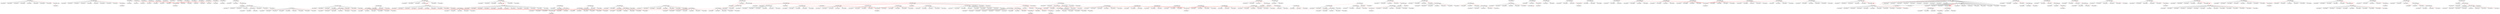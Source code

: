 digraph module_graph {
	Func_80494E0 -> Func_80494E0
	Func_80494E0 -> Func_80494E4
	Func_80494E0 -> Func_80494E6
	Func_80494E0 -> Func_80494E7
	Func_80494E0 -> Func_80494E9
	Func_80494E0 -> Func_80494EC
	Func_80494E0 -> Func_80494ED
	Func_80494E0 -> Func_80494EE
	Func_80494E0 -> Func_80494EF
	Func_80494E0 -> Func_8049517 [color=red]
	Func_8049517 -> Func_8049517
	Func_8049517 -> Func_8049517
	Func_8049517 -> Func_804951A [color=red]
	Func_80494F4 -> Func_80494F4
	Func_80494F4 -> Func_80494F4
	Func_80494F4 -> Func_80494FA
	Func_80494F4 -> Func_8049500
	Func_80494F4 -> Func_8049501
	Func_80494F4 -> Func_8049507
	Func_80494F4 -> Func_8049508
	Func_80494F4 -> Func_8049509
	Func_80494F4 -> Func_804950A
	Func_80494F4 -> Func_8049510
	Func_80494F4 -> Func_8049511
	Func_80494F4 -> Func_80492F0 [color=red]
	Func_80492F0 -> Func_80492F0
	Func_80492F0 -> Func_80492F4 [color=red]
	Func_80490A0 -> Func_80490A0
	Func_80490A0 -> Func_80490A4
	Func_80490A0 -> Func_8049030 [color=red]
	Func_8049030 -> Func_8049030
	Func_8049030 -> Func_8049030
	Func_8049030 -> Func_8049036 [color=red]
	Func_804B160 -> Func_804B160
	Func_804B160 -> Func_804B164
	Func_804B160 -> Func_804B165
	Func_804B160 -> Func_804B1D5 [color=red]
	Func_804B1D5 -> Func_804B1D5
	Func_804B1D5 -> Func_804B1D5
	Func_804B1D5 -> Func_804B1D8 [color=red]
	Func_804B16A -> Func_804B16A
	Func_804B16A -> Func_804B16A
	Func_804B16A -> Func_804B170
	Func_804B16A -> Func_804B171
	Func_804B16A -> Func_804B172
	Func_804B16A -> Func_804B173
	Func_804B16A -> Func_804B176
	Func_804B16A -> Func_804B178
	Func_804B16A -> Func_804B17C
	Func_804B16A -> Func_8049000 [color=red]
	Func_8049000 -> Func_8049000
	Func_8049000 -> Func_8049004
	Func_8049000 -> Func_8049005
	Func_8049000 -> Func_8049008
	Func_8049000 -> Func_8049530 [color=red]
	Func_8049530 -> Func_8049530
	Func_8049530 -> Func_8049530
	Func_8049530 -> Func_8049533 [color=red]
	Func_804900D -> Func_804900D
	Func_804900D -> Func_804900D
	Func_804900D -> Func_8049013
	Func_804900D -> Func_8049019
	Func_804900D -> Func_804901B [color=red]
	Func_804900D -> Func_804901D [color=red]
	Func_804900D -> Func_804901F [color=red]
	Func_804901F -> Func_804901F
	Func_804901F -> Func_804901F
	Func_804901F -> Func_8049022
	Func_804901F -> Func_8049023 [color=red]
	Func_804B181 -> Func_804B181
	Func_804B181 -> Func_804B181
	Func_804B181 -> Func_804B187
	Func_804B181 -> Func_804B18D
	Func_804B181 -> Func_804B18F
	Func_804B181 -> Func_804B192 [color=red]
	Func_804B181 -> Func_804B194 [color=red]
	Func_804B194 -> Func_804B194
	Func_804B194 -> Func_804B194
	Func_804B194 -> Func_804B196
	Func_804B194 -> Func_804B19D
	Func_804B194 -> Func_804B1A0
	Func_804B194 -> Func_804B1A3
	Func_804B194 -> Func_804B1A4
	Func_804B194 -> Func_804B1A8
	Func_804B194 -> Func_804B1AC [color=red]
	Func_80495F0 -> Func_80495F0
	Func_80495F0 -> Func_8049580 [color=red]
	Func_8049580 -> Func_8049580
	Func_8049580 -> Func_804958A
	Func_8049580 -> Func_804958C
	Func_8049580 -> Func_804958F
	Func_8049580 -> Func_8049592
	Func_8049580 -> Func_8049594
	Func_8049580 -> Func_8049596
	Func_8049580 -> Func_80495B8 [color=red]
	Func_80495B8 -> Func_80495B8
	Func_80495B8 -> Func_80495B8 [color=red]
	Func_804B1B3 -> Func_804B1B3
	Func_804B1B3 -> Func_804B1B3
	Func_804B1B3 -> Func_804B1B6
	Func_804B1B3 -> Func_804B1B9
	Func_804B1B3 -> Func_804B1BB [color=red]
	Func_804B1B3 -> Func_804B1BD [color=red]
	Func_804B1B3 -> Func_804B1A0 [color=red]
	Func_804B1BD -> Func_804B1BD
	Func_804B1BD -> Func_804B1BD
	Func_804B1BD -> Func_804B1C0
	Func_804B1BD -> Func_804B1C1
	Func_804B1BD -> Func_804B1C2
	Func_804B1BD -> Func_804B1C3
	Func_804B1BD -> Func_804B1C4 [color=red]
	Func_80495F6 -> Func_80495F6
	Func_80495F6 -> Func_80495FA
	Func_80495F6 -> Func_80495FE
	Func_80495F6 -> Func_8049601
	Func_80495F6 -> Func_8049604
	Func_80495F6 -> Func_8049605
	Func_80495F6 -> Func_8049607
	Func_80495F6 -> Func_8049608
	Func_80495F6 -> Func_8049609
	Func_80495F6 -> Func_804960C
	Func_80495F6 -> Func_8049530 [color=red]
	Func_8049611 -> Func_8049611
	Func_8049611 -> Func_8049611
	Func_8049611 -> Func_8049617
	Func_8049611 -> Func_804961D
	Func_8049611 -> Func_8049620
	Func_8049611 -> Func_8049622
	Func_8049611 -> Func_8049629
	Func_8049611 -> Func_8049630
	Func_8049611 -> Func_8049637
	Func_8049611 -> Func_804ACA8 [color=red]
	Func_804ACA8 -> Func_804ACA8
	Func_804ACA8 -> Func_804ACAC
	Func_804ACA8 -> Func_804ACAD
	Func_804ACA8 -> Func_804ACAF
	Func_804ACA8 -> Func_804ACB0
	Func_804ACA8 -> Func_804ACB1
	Func_804ACA8 -> Func_804ACB4
	Func_804ACA8 -> Func_8049530 [color=red]
	Func_804ACB9 -> Func_804ACB9
	Func_804ACB9 -> Func_804ACB9
	Func_804ACB9 -> Func_804ACBF
	Func_804ACB9 -> Func_804ACC6
	Func_804ACB9 -> Func_80493C0 [color=red]
	Func_80493C0 -> Func_80493C0
	Func_80493C0 -> Func_80493C4 [color=red]
	Func_8049170 -> Func_8049170
	Func_8049170 -> Func_8049174
	Func_8049170 -> Func_8049030 [color=red]
	Func_804ACCB -> Func_804ACCB
	Func_804ACCB -> Func_804ACCB
	Func_804ACCB -> Func_804ACCE
	Func_804ACCB -> Func_804ACD1
	Func_804ACCB -> Func_804ACD4
	Func_804ACCB -> Func_8049390 [color=red]
	Func_8049390 -> Func_8049390
	Func_8049390 -> Func_8049394 [color=red]
	Func_8049140 -> Func_8049140
	Func_8049140 -> Func_8049144
	Func_8049140 -> Func_8049030 [color=red]
	Func_804ACD9 -> Func_804ACD9
	Func_804ACD9 -> Func_804ACD9
	Func_804ACD9 -> Func_804ACDC
	Func_804ACD9 -> Func_804ACDF
	Func_804ACD9 -> Func_804ACE2
	Func_804ACD9 -> Func_804ACE5
	Func_804ACD9 -> Func_804ACE8
	Func_804ACD9 -> Func_804ACE9
	Func_804ACD9 -> Func_8049370 [color=red]
	Func_8049370 -> Func_8049370
	Func_8049370 -> Func_8049374 [color=red]
	Func_8049120 -> Func_8049120
	Func_8049120 -> Func_8049124
	Func_8049120 -> Func_8049030 [color=red]
	Func_804ACEE -> Func_804ACEE
	Func_804ACEE -> Func_804ACEE
	Func_804ACEE -> Func_804ACF1
	Func_804ACEE -> Func_804ACF4
	Func_804ACEE -> Func_804ACF5
	Func_804ACEE -> Func_8049430 [color=red]
	Func_8049430 -> Func_8049430
	Func_8049430 -> Func_8049434 [color=red]
	Func_80491E0 -> Func_80491E0
	Func_80491E0 -> Func_80491E4
	Func_80491E0 -> Func_8049030 [color=red]
	Func_804ACFA -> Func_804ACFA
	Func_804ACFA -> Func_804ACFA
	Func_804ACFA -> Func_804ACFD
	Func_804ACFA -> Func_804AD00
	Func_804ACFA -> Func_804AD03
	Func_804ACFA -> Func_804AD06
	Func_804ACFA -> Func_804AD09
	Func_804ACFA -> Func_804AD0A
	Func_804ACFA -> Func_804AD0D
	Func_804ACFA -> Func_80493A0 [color=red]
	Func_80493A0 -> Func_80493A0
	Func_80493A0 -> Func_80493A4 [color=red]
	Func_8049150 -> Func_8049150
	Func_8049150 -> Func_8049154
	Func_8049150 -> Func_8049030 [color=red]
	Func_804AD12 -> Func_804AD12
	Func_804AD12 -> Func_804AD12
	Func_804AD12 -> Func_804AD15
	Func_804AD12 -> Func_804AD18
	Func_804AD12 -> Func_804AD1D
	Func_804AD12 -> Func_804AD1F
	Func_804AD12 -> Func_804AD24
	Func_804AD12 -> Func_804AD26 [color=red]
	Func_804AD12 -> Func_804AD28 [color=red]
	Func_804AD12 -> Func_804AD26 [color=red]
	Func_804AD26 -> Func_804AD26
	Func_804AD26 -> Func_804AD26 [color=red]
	Func_804AD26 -> Func_804AD28 [color=red]
	Func_804AD26 -> Func_804AD26 [color=red]
	Func_804AD28 -> Func_804AD28
	Func_804AD28 -> Func_804AD2A
	Func_804AD28 -> Func_804AD2C
	Func_804AD28 -> Func_804AD2F
	Func_804AD28 -> Func_804AD32
	Func_804AD28 -> Func_804AD34
	Func_804AD28 -> Func_804AD39
	Func_804AD28 -> Func_804AD3C
	Func_804AD28 -> Func_804AD3F
	Func_804AD28 -> Func_804AD40
	Func_804AD28 -> Func_804AD41
	Func_804AD28 -> Func_804AD42 [color=red]
	Func_804963C -> Func_804963C
	Func_804963C -> Func_804963C
	Func_804963C -> Func_804963F
	Func_804963C -> Func_8049642
	Func_804963C -> Func_8049645
	Func_804963C -> Func_804AEBB [color=red]
	Func_804AEBB -> Func_804AEBB
	Func_804AEBB -> Func_804AEBF
	Func_804AEBB -> Func_804AEC0
	Func_804AEBB -> Func_804AEC2
	Func_804AEBB -> Func_804AEC3
	Func_804AEBB -> Func_804AEC4
	Func_804AEBB -> Func_804AEC7
	Func_804AEBB -> Func_8049530 [color=red]
	Func_804AECC -> Func_804AECC
	Func_804AECC -> Func_804AECC
	Func_804AECC -> Func_804AED2
	Func_804AECC -> Func_804AED5
	Func_804AECC -> Func_804AED8
	Func_804AECC -> Func_8049370 [color=red]
	Func_804AEDD -> Func_804AEDD
	Func_804AEDD -> Func_804AEDD
	Func_804AEDD -> Func_804AEE0
	Func_804AEDD -> Func_804AEE3
	Func_804AEDD -> Func_804AEE6
	Func_804AEDD -> Func_804AEE7
	Func_804AEDD -> Func_8049430 [color=red]
	Func_804AEEC -> Func_804AEEC
	Func_804AEEC -> Func_804AEEC
	Func_804AEEC -> Func_804AEEF
	Func_804AEEC -> Func_804AEF2
	Func_804AEEC -> Func_804AEF5
	Func_804AEEC -> Func_804AEF8
	Func_804AEEC -> Func_804AEFB
	Func_804AEEC -> Func_80493A0 [color=red]
	Func_804AF00 -> Func_804AF00
	Func_804AF00 -> Func_804AF00
	Func_804AF00 -> Func_804AF03
	Func_804AF00 -> Func_804AF06
	Func_804AF00 -> Func_804AF0B
	Func_804AF00 -> Func_804AF0D
	Func_804AF00 -> Func_804AF12
	Func_804AF00 -> Func_804AF14 [color=red]
	Func_804AF00 -> Func_804AF16 [color=red]
	Func_804AF00 -> Func_804AF14 [color=red]
	Func_804AF14 -> Func_804AF14
	Func_804AF14 -> Func_804AF14 [color=red]
	Func_804AF14 -> Func_804AF16 [color=red]
	Func_804AF14 -> Func_804AF14 [color=red]
	Func_804AF16 -> Func_804AF16
	Func_804AF16 -> Func_804AF18
	Func_804AF16 -> Func_804AF1A
	Func_804AF16 -> Func_804AF1D
	Func_804AF16 -> Func_804AF20
	Func_804AF16 -> Func_804AF22
	Func_804AF16 -> Func_804AF28
	Func_804AF16 -> Func_804AF2F
	Func_804AF16 -> Func_804AF33
	Func_804AF16 -> Func_804AF36
	Func_804AF16 -> Func_804AF39
	Func_804AF16 -> Func_804B06F [color=red]
	Func_804B06F -> Func_804B06F
	Func_804B06F -> Func_804B073
	Func_804B06F -> Func_804B074
	Func_804B06F -> Func_804B076
	Func_804B06F -> Func_804B077
	Func_804B06F -> Func_804B07A
	Func_804B06F -> Func_8049530 [color=red]
	Func_804B07F -> Func_804B07F
	Func_804B07F -> Func_804B07F
	Func_804B07F -> Func_804B085
	Func_804B07F -> Func_804B088
	Func_804B07F -> Func_804B08B
	Func_804B07F -> Func_8049350 [color=red]
	Func_8049350 -> Func_8049350
	Func_8049350 -> Func_8049354 [color=red]
	Func_8049100 -> Func_8049100
	Func_8049100 -> Func_8049104
	Func_8049100 -> Func_8049030 [color=red]
	Func_804B090 -> Func_804B090
	Func_804B090 -> Func_804B090
	Func_804B090 -> Func_804B093
	Func_804B090 -> Func_804B096
	Func_804B090 -> Func_804B09A [color=red]
	Func_804B090 -> Func_804B09C [color=red]
	Func_804B090 -> Func_804B0B1 [color=red]
	Func_804B0B1 -> Func_804B0B1
	Func_804B0B1 -> Func_804B0B1
	Func_804B0B1 -> Func_804B0B6
	Func_804B0B1 -> Func_804B0B9
	Func_804B0B1 -> Func_804B0BA [color=red]
	Func_804AF3E -> Func_804AF3E
	Func_804AF3E -> Func_804AF3E
	Func_804AF3E -> Func_804AF41
	Func_804AF3E -> Func_804AF43 [color=red]
	Func_804AF3E -> Func_804AF45 [color=red]
	Func_804AF3E -> Func_804AF4D [color=red]
	Func_804AF4D -> Func_804AF4D
	Func_804AF4D -> Func_804AF4D
	Func_804AF4D -> Func_804AF50
	Func_804AF4D -> Func_804AF53
	Func_804AF4D -> Func_8049330 [color=red]
	Func_8049330 -> Func_8049330
	Func_8049330 -> Func_8049334 [color=red]
	Func_80490E0 -> Func_80490E0
	Func_80490E0 -> Func_80490E4
	Func_80490E0 -> Func_8049030 [color=red]
	Func_804AF58 -> Func_804AF58
	Func_804AF58 -> Func_804AF58
	Func_804AF58 -> Func_804AF5B
	Func_804AF58 -> Func_804AF5E
	Func_804AF58 -> Func_804AF61
	Func_804AF58 -> Func_8049370 [color=red]
	Func_804AF66 -> Func_804AF66
	Func_804AF66 -> Func_804AF66
	Func_804AF66 -> Func_804AF69
	Func_804AF66 -> Func_804AF6C
	Func_804AF66 -> Func_804AF6F
	Func_804AF66 -> Func_804AF70
	Func_804AF66 -> Func_8049430 [color=red]
	Func_804AF75 -> Func_804AF75
	Func_804AF75 -> Func_804AF75
	Func_804AF75 -> Func_804AF78
	Func_804AF75 -> Func_804AF7B
	Func_804AF75 -> Func_804AF7E
	Func_804AF75 -> Func_804AF81
	Func_804AF75 -> Func_804AF84
	Func_804AF75 -> Func_80493A0 [color=red]
	Func_804AF89 -> Func_804AF89
	Func_804AF89 -> Func_804AF89
	Func_804AF89 -> Func_804AF8C
	Func_804AF89 -> Func_804AF8F
	Func_804AF89 -> Func_804AF94
	Func_804AF89 -> Func_804AF96
	Func_804AF89 -> Func_804AF9B
	Func_804AF89 -> Func_804AF9D [color=red]
	Func_804AF89 -> Func_804AF9F [color=red]
	Func_804AF89 -> Func_804AF9D [color=red]
	Func_804AF9D -> Func_804AF9D
	Func_804AF9D -> Func_804AF9D [color=red]
	Func_804AF9D -> Func_804AF9F [color=red]
	Func_804AF9D -> Func_804AF9D [color=red]
	Func_804AF9F -> Func_804AF9F
	Func_804AF9F -> Func_804AFA1
	Func_804AF9F -> Func_804AFA3
	Func_804AF9F -> Func_804AFA6
	Func_804AF9F -> Func_804AFA9
	Func_804AF9F -> Func_804AFAB
	Func_804AF9F -> Func_804AFB1
	Func_804AF9F -> Func_804AFB8
	Func_804AF9F -> Func_804AFBF
	Func_804AF9F -> Func_804AFC6
	Func_804AF9F -> Func_804AFCC
	Func_804AF9F -> Func_804AFD0
	Func_804AF9F -> Func_804AFD3
	Func_804AF9F -> Func_804AFD6
	Func_804AF9F -> Func_804B06F [color=red]
	Func_804AFDB -> Func_804AFDB
	Func_804AFDB -> Func_804AFDB
	Func_804AFDB -> Func_804AFDE
	Func_804AFDB -> Func_804AFE0 [color=red]
	Func_804AFDB -> Func_804AFE2 [color=red]
	Func_804AFDB -> Func_804AFE7 [color=red]
	Func_804AFE7 -> Func_804AFE7
	Func_804AFE7 -> Func_804AFE7
	Func_804AFE7 -> Func_804AFEA
	Func_804AFE7 -> Func_804AFEB
	Func_804AFE7 -> Func_804AFEC
	Func_804AFE7 -> Func_804AFED [color=red]
	Func_804964A -> Func_804964A
	Func_804964A -> Func_804964A
	Func_804964A -> Func_804964D
	Func_804964A -> Func_8049650
	Func_804964A -> Func_804AD43 [color=red]
	Func_804AD43 -> Func_804AD43
	Func_804AD43 -> Func_804AD47
	Func_804AD43 -> Func_804AD48
	Func_804AD43 -> Func_804AD4A
	Func_804AD43 -> Func_804AD4B
	Func_804AD43 -> Func_804AD4E
	Func_804AD43 -> Func_8049530 [color=red]
	Func_804AD53 -> Func_804AD53
	Func_804AD53 -> Func_804AD53
	Func_804AD53 -> Func_804AD59
	Func_804AD53 -> Func_804AD60
	Func_804AD53 -> Func_80493C0 [color=red]
	Func_804AD65 -> Func_804AD65
	Func_804AD65 -> Func_804AD65
	Func_804AD65 -> Func_804AD68
	Func_804AD65 -> Func_804AD6B
	Func_804AD65 -> Func_804AD6E
	Func_804AD65 -> Func_8049390 [color=red]
	Func_804AD73 -> Func_804AD73
	Func_804AD73 -> Func_804AD73
	Func_804AD73 -> Func_804AD76
	Func_804AD73 -> Func_804AD79
	Func_804AD73 -> Func_804AD7C
	Func_804AD73 -> Func_804AD7E
	Func_804AD73 -> Func_804AD81
	Func_804AD73 -> Func_804AD82 [color=red]
	Func_8049655 -> Func_8049655
	Func_8049655 -> Func_8049655
	Func_8049655 -> Func_8049658
	Func_8049655 -> Func_804965B
	Func_8049655 -> Func_804965E
	Func_8049655 -> Func_804AD83 [color=red]
	Func_804AD83 -> Func_804AD83
	Func_804AD83 -> Func_804AD87
	Func_804AD83 -> Func_804AD88
	Func_804AD83 -> Func_804AD8A
	Func_804AD83 -> Func_804AD8B
	Func_804AD83 -> Func_804AD8C
	Func_804AD83 -> Func_804AD8F
	Func_804AD83 -> Func_8049530 [color=red]
	Func_804AD94 -> Func_804AD94
	Func_804AD94 -> Func_804AD94
	Func_804AD94 -> Func_804AD9A
	Func_804AD94 -> Func_804AD9D
	Func_804AD94 -> Func_804ADA0
	Func_804AD94 -> Func_8049370 [color=red]
	Func_804ADA5 -> Func_804ADA5
	Func_804ADA5 -> Func_804ADA5
	Func_804ADA5 -> Func_804ADA8
	Func_804ADA5 -> Func_804ADAB
	Func_804ADA5 -> Func_804ADAE
	Func_804ADA5 -> Func_804ADAF
	Func_804ADA5 -> Func_8049430 [color=red]
	Func_804ADB4 -> Func_804ADB4
	Func_804ADB4 -> Func_804ADB4
	Func_804ADB4 -> Func_804ADB7
	Func_804ADB4 -> Func_804ADBA
	Func_804ADB4 -> Func_804ADBD
	Func_804ADB4 -> Func_804ADC0
	Func_804ADB4 -> Func_8049370 [color=red]
	Func_804ADC5 -> Func_804ADC5
	Func_804ADC5 -> Func_804ADC5
	Func_804ADC5 -> Func_804ADC8
	Func_804ADC5 -> Func_804ADCB
	Func_804ADC5 -> Func_804ADCC
	Func_804ADC5 -> Func_804ADCE
	Func_804ADC5 -> Func_804ADD1
	Func_804ADC5 -> Func_80492E0 [color=red]
	Func_80492E0 -> Func_80492E0
	Func_80492E0 -> Func_80492E4 [color=red]
	Func_8049090 -> Func_8049090
	Func_8049090 -> Func_8049094
	Func_8049090 -> Func_8049030 [color=red]
	Func_804ADD6 -> Func_804ADD6
	Func_804ADD6 -> Func_804ADD6
	Func_804ADD6 -> Func_804ADD9
	Func_804ADD6 -> Func_804ADDC
	Func_804ADD6 -> Func_804ADDF
	Func_804ADD6 -> Func_804ADE2
	Func_804ADD6 -> Func_80493A0 [color=red]
	Func_804ADE7 -> Func_804ADE7
	Func_804ADE7 -> Func_804ADE7
	Func_804ADE7 -> Func_804ADEA
	Func_804ADE7 -> Func_804ADED
	Func_804ADE7 -> Func_804ADF2
	Func_804ADE7 -> Func_804ADF4
	Func_804ADE7 -> Func_804ADF9
	Func_804ADE7 -> Func_804ADFB [color=red]
	Func_804ADE7 -> Func_804ADFD [color=red]
	Func_804ADE7 -> Func_804ADFB [color=red]
	Func_804ADFB -> Func_804ADFB
	Func_804ADFB -> Func_804ADFB [color=red]
	Func_804ADFB -> Func_804ADFD [color=red]
	Func_804ADFB -> Func_804ADFB [color=red]
	Func_804ADFD -> Func_804ADFD
	Func_804ADFD -> Func_804ADFF
	Func_804ADFD -> Func_804AE01
	Func_804ADFD -> Func_804AE04
	Func_804ADFD -> Func_804AE07
	Func_804ADFD -> Func_804AE09
	Func_804ADFD -> Func_804AE0F
	Func_804ADFD -> Func_804AE16
	Func_804ADFD -> Func_804AE1D
	Func_804ADFD -> Func_804AE24
	Func_804ADFD -> Func_804AE2B
	Func_804ADFD -> Func_804AE2E
	Func_804ADFD -> Func_804AE31
	Func_804ADFD -> Func_804AE32
	Func_804ADFD -> Func_804AE33
	Func_804ADFD -> Func_804AE34 [color=red]
	Func_8049663 -> Func_8049663
	Func_8049663 -> Func_8049663
	Func_8049663 -> Func_8049666
	Func_8049663 -> Func_8049669
	Func_8049663 -> Func_804966C
	Func_8049663 -> Func_804966F
	Func_8049663 -> Func_804AE35 [color=red]
	Func_804AE35 -> Func_804AE35
	Func_804AE35 -> Func_804AE39
	Func_804AE35 -> Func_804AE3A
	Func_804AE35 -> Func_804AE3C
	Func_804AE35 -> Func_804AE3D
	Func_804AE35 -> Func_804AE3E
	Func_804AE35 -> Func_804AE41
	Func_804AE35 -> Func_8049530 [color=red]
	Func_804AE46 -> Func_804AE46
	Func_804AE46 -> Func_804AE46
	Func_804AE46 -> Func_804AE4C
	Func_804AE46 -> Func_804AE4F
	Func_804AE46 -> Func_804AE52
	Func_804AE46 -> Func_8049370 [color=red]
	Func_804AE57 -> Func_804AE57
	Func_804AE57 -> Func_804AE57
	Func_804AE57 -> Func_804AE5A
	Func_804AE57 -> Func_804AE5D
	Func_804AE57 -> Func_804AE60
	Func_804AE57 -> Func_804AE61
	Func_804AE57 -> Func_8049430 [color=red]
	Func_804AE66 -> Func_804AE66
	Func_804AE66 -> Func_804AE66
	Func_804AE66 -> Func_804AE69
	Func_804AE66 -> Func_804AE6C
	Func_804AE66 -> Func_804AE6F
	Func_804AE66 -> Func_804AE75
	Func_804AE66 -> Func_804AE7C
	Func_804AE66 -> Func_804AE7F
	Func_804AE66 -> Func_804AE82
	Func_804AE66 -> Func_804AE85
	Func_804AE66 -> Func_8049480 [color=red]
	Func_8049480 -> Func_8049480
	Func_8049480 -> Func_8049484 [color=red]
	Func_8049230 -> Func_8049230
	Func_8049230 -> Func_8049234
	Func_8049230 -> Func_8049030 [color=red]
	Func_804AE8A -> Func_804AE8A
	Func_804AE8A -> Func_804AE8A
	Func_804AE8A -> Func_804AE8D
	Func_804AE8A -> Func_804AE90
	Func_804AE8A -> Func_804AE95
	Func_804AE8A -> Func_804AE97
	Func_804AE8A -> Func_804AE9C
	Func_804AE8A -> Func_804AE9E [color=red]
	Func_804AE8A -> Func_804AEA0 [color=red]
	Func_804AE8A -> Func_804AE9E [color=red]
	Func_804AE9E -> Func_804AE9E
	Func_804AE9E -> Func_804AE9E [color=red]
	Func_804AE9E -> Func_804AEA0 [color=red]
	Func_804AE9E -> Func_804AE9E [color=red]
	Func_804AEA0 -> Func_804AEA0
	Func_804AEA0 -> Func_804AEA2
	Func_804AEA0 -> Func_804AEA4
	Func_804AEA0 -> Func_804AEA7
	Func_804AEA0 -> Func_804AEAA
	Func_804AEA0 -> Func_804AEAC
	Func_804AEA0 -> Func_804AEB1
	Func_804AEA0 -> Func_804AEB4
	Func_804AEA0 -> Func_804AEB7
	Func_804AEA0 -> Func_804AEB8
	Func_804AEA0 -> Func_804AEB9
	Func_804AEA0 -> Func_804AEBA [color=red]
	Func_8049674 -> Func_8049674
	Func_8049674 -> Func_8049674
	Func_8049674 -> Func_8049677
	Func_8049674 -> Func_804967A
	Func_8049674 -> Func_8049680
	Func_8049674 -> Func_8049683
	Func_8049674 -> Func_8049686
	Func_8049674 -> Func_8049689
	Func_8049674 -> Func_804968C
	Func_8049674 -> Func_804968D
	Func_8049674 -> Func_804A282 [color=red]
	Func_804A282 -> Func_804A282
	Func_804A282 -> Func_804A286
	Func_804A282 -> Func_804A287
	Func_804A282 -> Func_804A289
	Func_804A282 -> Func_804A28A
	Func_804A282 -> Func_804A28B
	Func_804A282 -> Func_804A28C
	Func_804A282 -> Func_804A292
	Func_804A282 -> Func_8049530 [color=red]
	Func_804A297 -> Func_804A297
	Func_804A297 -> Func_804A297
	Func_804A297 -> Func_804A29D
	Func_804A297 -> Func_804A2A0
	Func_804A297 -> Func_804A2A6
	Func_804A297 -> Func_804A2A9
	Func_804A297 -> Func_804A2AF
	Func_804A297 -> Func_804A2B5
	Func_804A297 -> Func_804A2B8
	Func_804A297 -> Func_804A2BA
	Func_804A297 -> Func_804A2C0
	Func_804A297 -> Func_804A2C6
	Func_804A297 -> Func_804A2CB
	Func_804A297 -> Func_804A2CD
	Func_804A297 -> Func_804A2CF
	Func_804A297 -> Func_804A2D3
	Func_804A297 -> Func_804A2D7
	Func_804A297 -> Func_804A2DA
	Func_804A297 -> Func_804A2DD
	Func_804A297 -> Func_804A2DF
	Func_804A297 -> Func_804A2E1
	Func_804A297 -> Func_804A2E3
	Func_804A297 -> Func_804A2E6
	Func_804A297 -> Func_804A2E8
	Func_804A297 -> Func_804A2EB
	Func_804A297 -> Func_804A2ED
	Func_804A297 -> Func_804A2EF [color=red]
	Func_804A297 -> Func_804A2F1 [color=red]
	Func_804A297 -> Func_804A2EF [color=red]
	Func_804A2CB -> Func_804A2CB
	Func_804A2CB -> Func_804A2CB
	Func_804A2CB -> Func_804A2CD
	Func_804A2CB -> Func_804A2CF
	Func_804A2CB -> Func_804A2D3
	Func_804A2CB -> Func_804A2D7
	Func_804A2CB -> Func_804A2DA
	Func_804A2CB -> Func_804A2DD
	Func_804A2CB -> Func_804A2DF
	Func_804A2CB -> Func_804A2E1
	Func_804A2CB -> Func_804A2E3
	Func_804A2CB -> Func_804A2E6
	Func_804A2CB -> Func_804A2E8
	Func_804A2CB -> Func_804A2EB
	Func_804A2CB -> Func_804A2ED
	Func_804A2CB -> Func_804A2EF [color=red]
	Func_804A2CB -> Func_804A2F1 [color=red]
	Func_804A2CB -> Func_804A2EF [color=red]
	Func_804A2EF -> Func_804A2EF
	Func_804A2EF -> Func_804A2EF [color=red]
	Func_804A2EF -> Func_804A2F1 [color=red]
	Func_804A2EF -> Func_804A2EF [color=red]
	Func_804A2F1 -> Func_804A2F1
	Func_804A2F1 -> Func_804A2F1
	Func_804A2F1 -> Func_804A2F4
	Func_804A2F1 -> Func_804A2FA
	Func_804A2F1 -> Func_8049350 [color=red]
	Func_804A2FF -> Func_804A2FF
	Func_804A2FF -> Func_804A2FF
	Func_804A2FF -> Func_804A302
	Func_804A2FF -> Func_804A308
	Func_804A2FF -> Func_804A30F [color=red]
	Func_804A2FF -> Func_804A315 [color=red]
	Func_804A2FF -> Func_804A58B [color=red]
	Func_804A315 -> Func_804A315
	Func_804A315 -> Func_804A567 [color=red]
	Func_804A567 -> Func_804A567
	Func_804A567 -> Func_804A567
	Func_804A567 -> Func_804A56A
	Func_804A567 -> Func_804A570
	Func_804A567 -> Func_8049320 [color=red]
	Func_8049320 -> Func_8049320
	Func_8049320 -> Func_8049324 [color=red]
	Func_80490D0 -> Func_80490D0
	Func_80490D0 -> Func_80490D4
	Func_80490D0 -> Func_8049030 [color=red]
	Func_804A575 -> Func_804A575
	Func_804A575 -> Func_804A575
	Func_804A575 -> Func_804A578
	Func_804A575 -> Func_804A57E
	Func_804A575 -> Func_804A585 [color=red]
	Func_804A575 -> Func_804A58B [color=red]
	Func_804A575 -> Func_804A31A [color=red]
	Func_804A31A -> Func_804A31A
	Func_804A31A -> Func_804A31A
	Func_804A31A -> Func_804A31D
	Func_804A31A -> Func_804A323
	Func_804A31A -> Func_804A324
	Func_804A31A -> Func_804A32A
	Func_804A31A -> Func_804A32B
	Func_804A31A -> Func_80493A0 [color=red]
	Func_804A330 -> Func_804A330
	Func_804A330 -> Func_804A330
	Func_804A330 -> Func_804A333
	Func_804A330 -> Func_804A339
	Func_804A330 -> Func_804A33D
	Func_804A330 -> Func_804A33F [color=red]
	Func_804A330 -> Func_804A345 [color=red]
	Func_804A330 -> Func_804A443 [color=red]
	Func_804A345 -> Func_804A345
	Func_804A345 -> Func_804A345
	Func_804A345 -> Func_804A348
	Func_804A345 -> Func_804A34E
	Func_804A345 -> Func_8049370 [color=red]
	Func_804A353 -> Func_804A353
	Func_804A353 -> Func_804A353
	Func_804A353 -> Func_804A356
	Func_804A353 -> Func_804A358
	Func_804A353 -> Func_804A35E
	Func_804A353 -> Func_804A361
	Func_804A353 -> Func_804A364
	Func_804A353 -> Func_804A365
	Func_804A353 -> Func_8049370 [color=red]
	Func_804A36A -> Func_804A36A
	Func_804A36A -> Func_804A36A
	Func_804A36A -> Func_804A36D
	Func_804A36A -> Func_804A36F
	Func_804A36A -> Func_804A372
	Func_804A36A -> Func_804A375
	Func_804A36A -> Func_804A376
	Func_804A36A -> Func_8049430 [color=red]
	Func_804A37B -> Func_804A37B
	Func_804A37B -> Func_804A37B
	Func_804A37B -> Func_804A37E
	Func_804A37B -> Func_804A384
	Func_804A37B -> Func_804A387
	Func_804A37B -> Func_804A38D
	Func_804A37B -> Func_804A393
	Func_804A37B -> Func_80493A0 [color=red]
	Func_804A398 -> Func_804A398
	Func_804A398 -> Func_804A398
	Func_804A398 -> Func_804A39B
	Func_804A398 -> Func_804A3A1
	Func_804A398 -> Func_804A3A4
	Func_804A398 -> Func_804A3A7
	Func_804A398 -> Func_804A3A8
	Func_804A398 -> Func_804A3AE
	Func_804A398 -> Func_8049480 [color=red]
	Func_804A3B3 -> Func_804A3B3
	Func_804A3B3 -> Func_804A3B3
	Func_804A3B3 -> Func_804A3B6
	Func_804A3B3 -> Func_804A3B9
	Func_804A3B3 -> Func_804A3BF
	Func_804A3B3 -> Func_804A3C0
	Func_804A3B3 -> Func_804A3C6
	Func_804A3B3 -> Func_804A3C7
	Func_804A3B3 -> Func_8049470 [color=red]
	Func_8049470 -> Func_8049470
	Func_8049470 -> Func_8049474 [color=red]
	Func_8049220 -> Func_8049220
	Func_8049220 -> Func_8049224
	Func_8049220 -> Func_8049030 [color=red]
	Func_804A3CC -> Func_804A3CC
	Func_804A3CC -> Func_804A3CC
	Func_804A3CC -> Func_804A3CF
	Func_804A3CC -> Func_804A3D5
	Func_804A3CC -> Func_804A435 [color=red]
	Func_804A435 -> Func_804A435
	Func_804A435 -> Func_804A435
	Func_804A435 -> Func_804A43C [color=red]
	Func_804A435 -> Func_804A43E [color=red]
	Func_804A435 -> Func_804A3D7 [color=red]
	Func_804A3D7 -> Func_804A3D7
	Func_804A3D7 -> Func_804A3D7
	Func_804A3D7 -> Func_804A3DA
	Func_804A3D7 -> Func_804A3E0
	Func_804A3D7 -> Func_804AC5E [color=red]
	Func_804AC5E -> Func_804AC5E
	Func_804AC5E -> Func_804AC62
	Func_804AC5E -> Func_804AC63
	Func_804AC5E -> Func_804AC65
	Func_804AC5E -> Func_804AC66
	Func_804AC5E -> Func_804AC69
	Func_804AC5E -> Func_8049530 [color=red]
	Func_804AC6E -> Func_804AC6E
	Func_804AC6E -> Func_804AC6E
	Func_804AC6E -> Func_804AC74
	Func_804AC6E -> Func_804AC77
	Func_804AC6E -> Func_804AC79
	Func_804AC6E -> Func_804AC7C
	Func_804AC6E -> Func_8049300 [color=red]
	Func_8049300 -> Func_8049300
	Func_8049300 -> Func_8049304 [color=red]
	Func_80490B0 -> Func_80490B0
	Func_80490B0 -> Func_80490B4
	Func_80490B0 -> Func_8049030 [color=red]
	Func_804AC81 -> Func_804AC81
	Func_804AC81 -> Func_804AC81
	Func_804AC81 -> Func_804AC84
	Func_804AC81 -> Func_804AC87
	Func_804AC81 -> Func_804AC8B [color=red]
	Func_804AC81 -> Func_804AC8D [color=red]
	Func_804AC81 -> Func_804AC95 [color=red]
	Func_804AC8D -> Func_804AC8D
	Func_804AC8D -> Func_804AC8D
	Func_804AC8D -> Func_804AC90
	Func_804AC8D -> Func_804AC93 [color=red]
	Func_804AC8D -> Func_804AC95 [color=red]
	Func_804AC8D -> Func_804AC9D [color=red]
	Func_804AC9D -> Func_804AC9D
	Func_804AC9D -> Func_804AC9D
	Func_804AC9D -> Func_804ACA0
	Func_804AC9D -> Func_804ACA3
	Func_804AC9D -> Func_804ACA6
	Func_804AC9D -> Func_804ACA7 [color=red]
	Func_804A3E5 -> Func_804A3E5
	Func_804A3E5 -> Func_804A3E5
	Func_804A3E5 -> Func_804A3E8
	Func_804A3E5 -> Func_804A3EB
	Func_804A3E5 -> Func_804A3F1
	Func_804A3E5 -> Func_804A3F2
	Func_804A3E5 -> Func_80494D0 [color=red]
	Func_80494D0 -> Func_80494D0
	Func_80494D0 -> Func_80494D4 [color=red]
	Func_8049280 -> Func_8049280
	Func_8049280 -> Func_8049284
	Func_8049280 -> Func_8049030 [color=red]
	Func_804A3F7 -> Func_804A3F7
	Func_804A3F7 -> Func_804A3F7
	Func_804A3F7 -> Func_804A3FA
	Func_804A3F7 -> Func_804A3FC [color=red]
	Func_804A3F7 -> Func_804A3FE [color=red]
	Func_804A3F7 -> Func_804A41B [color=red]
	Func_804A41B -> Func_804A41B
	Func_804A41B -> Func_804A41B
	Func_804A41B -> Func_804A41E
	Func_804A41B -> Func_804A424
	Func_804A41B -> Func_804A425
	Func_804A41B -> Func_804A427
	Func_804A41B -> Func_8049470 [color=red]
	Func_804A42C -> Func_804A42C
	Func_804A42C -> Func_804A42C
	Func_804A42C -> Func_804A42F
	Func_804A42C -> Func_804A435
	Func_804A42C -> Func_804A43C [color=red]
	Func_804A42C -> Func_804A43E [color=red]
	Func_804A42C -> Func_804A3D7 [color=red]
	Func_804A43E -> Func_804A43E
	Func_804A43E -> Func_804A567 [color=red]
	Func_804A443 -> Func_804A443
	Func_804A443 -> Func_804A443
	Func_804A443 -> Func_804A449
	Func_804A443 -> Func_804A44D
	Func_804A443 -> Func_804A44F [color=red]
	Func_804A443 -> Func_804A455 [color=red]
	Func_804A443 -> Func_804A567 [color=red]
	Func_804A455 -> Func_804A455
	Func_804A455 -> Func_804A455
	Func_804A455 -> Func_804A45B
	Func_804A455 -> Func_804A45E
	Func_804A455 -> Func_804A461
	Func_804A455 -> Func_804A467
	Func_804A455 -> Func_804A468
	Func_804A455 -> Func_804A469
	Func_804A455 -> Func_80494D0 [color=red]
	Func_804A46E -> Func_804A46E
	Func_804A46E -> Func_804A46E
	Func_804A46E -> Func_804A471
	Func_804A46E -> Func_804A473 [color=red]
	Func_804A46E -> Func_804A479 [color=red]
	Func_804A46E -> Func_804A567 [color=red]
	Func_804A479 -> Func_804A479
	Func_804A479 -> Func_804A479
	Func_804A479 -> Func_804A47F
	Func_804A479 -> Func_804A482
	Func_804A479 -> Func_804A485
	Func_804A479 -> Func_804A48B
	Func_804A479 -> Func_804A48C
	Func_804A479 -> Func_804A48D
	Func_804A479 -> Func_80494D0 [color=red]
	Func_804A492 -> Func_804A492
	Func_804A492 -> Func_804A492
	Func_804A492 -> Func_804A495
	Func_804A492 -> Func_804A497 [color=red]
	Func_804A492 -> Func_804A49D [color=red]
	Func_804A492 -> Func_804A567 [color=red]
	Func_804A3FE -> Func_804A3FE
	Func_804A3FE -> Func_804A3FE
	Func_804A3FE -> Func_804A400
	Func_804A3FE -> Func_804A402
	Func_804A3FE -> Func_804A408
	Func_804A3FE -> Func_804A40E
	Func_804A3FE -> Func_804A006 [color=red]
	Func_804A006 -> Func_804A006
	Func_804A006 -> Func_804A00A
	Func_804A006 -> Func_804A00B
	Func_804A006 -> Func_804A00D
	Func_804A006 -> Func_804A00E
	Func_804A006 -> Func_804A011
	Func_804A006 -> Func_8049530 [color=red]
	Func_804A016 -> Func_804A016
	Func_804A016 -> Func_804A016
	Func_804A016 -> Func_804A01C
	Func_804A016 -> Func_804A023
	Func_804A016 -> Func_804A027 [color=red]
	Func_804A016 -> Func_804A029 [color=red]
	Func_804A016 -> Func_804A084 [color=red]
	Func_804A029 -> Func_804A029
	Func_804A029 -> Func_804A029
	Func_804A029 -> Func_804A02D [color=red]
	Func_804A029 -> Func_804A02F [color=red]
	Func_804A029 -> Func_804A084 [color=red]
	Func_804A02F -> Func_804A02F
	Func_804A02F -> Func_804A02F
	Func_804A02F -> Func_804A032
	Func_804A02F -> Func_804A035
	Func_804A02F -> Func_8049370 [color=red]
	Func_804A03A -> Func_804A03A
	Func_804A03A -> Func_804A03A
	Func_804A03A -> Func_804A03D
	Func_804A03A -> Func_804A040
	Func_804A03A -> Func_804A043
	Func_804A03A -> Func_804A045
	Func_804A03A -> Func_8049430 [color=red]
	Func_804A04A -> Func_804A04A
	Func_804A04A -> Func_804A04A
	Func_804A04A -> Func_804A04D
	Func_804A04A -> Func_804A050
	Func_804A04A -> Func_804A053
	Func_804A04A -> Func_804A056
	Func_804A04A -> Func_804A059
	Func_804A04A -> Func_804A05A
	Func_804A04A -> Func_8049430 [color=red]
	Func_804A05F -> Func_804A05F
	Func_804A05F -> Func_804A05F
	Func_804A05F -> Func_804A062
	Func_804A05F -> Func_804A064
	Func_804A05F -> Func_804A067
	Func_804A05F -> Func_804A06A
	Func_804A05F -> Func_804A06D
	Func_804A05F -> Func_804A070
	Func_804A05F -> Func_804A073
	Func_804A05F -> Func_804A076
	Func_804A05F -> Func_804A077
	Func_804A05F -> Func_80493A0 [color=red]
	Func_804A07C -> Func_804A07C
	Func_804A07C -> Func_804A07C
	Func_804A07C -> Func_804A07F
	Func_804A07C -> Func_804A128 [color=red]
	Func_804A128 -> Func_804A128
	Func_804A128 -> Func_804A128
	Func_804A128 -> Func_804A12B
	Func_804A128 -> Func_804A12D
	Func_804A128 -> Func_804A12F [color=red]
	Func_804A128 -> Func_804A131 [color=red]
	Func_804A128 -> Func_804A152 [color=red]
	Func_804A131 -> Func_804A131
	Func_804A131 -> Func_804A131
	Func_804A131 -> Func_804A134
	Func_804A131 -> Func_804A136
	Func_804A131 -> Func_804A13D
	Func_804A131 -> Func_804A140
	Func_804A131 -> Func_804A143
	Func_804A131 -> Func_804A145
	Func_804A131 -> Func_804A148
	Func_804A131 -> Func_804A14A
	Func_804A131 -> Func_804A164 [color=red]
}
